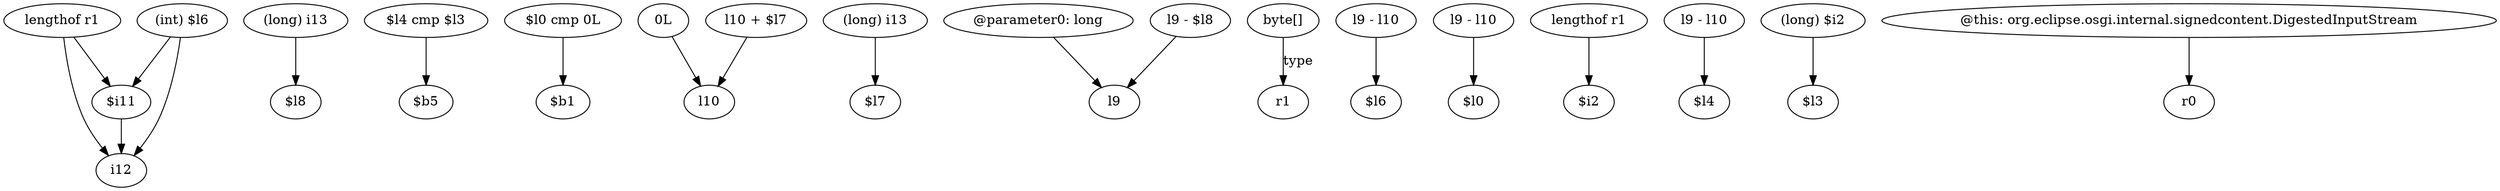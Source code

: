 digraph g {
0[label="$i11"]
1[label="i12"]
0->1[label=""]
2[label="(long) i13"]
3[label="$l8"]
2->3[label=""]
4[label="$l4 cmp $l3"]
5[label="$b5"]
4->5[label=""]
6[label="lengthof r1"]
6->0[label=""]
7[label="$l0 cmp 0L"]
8[label="$b1"]
7->8[label=""]
9[label="0L"]
10[label="l10"]
9->10[label=""]
11[label="(long) i13"]
12[label="$l7"]
11->12[label=""]
13[label="@parameter0: long"]
14[label="l9"]
13->14[label=""]
15[label="byte[]"]
16[label="r1"]
15->16[label="type"]
17[label="l9 - l10"]
18[label="$l6"]
17->18[label=""]
19[label="l10 + $l7"]
19->10[label=""]
6->1[label=""]
20[label="l9 - l10"]
21[label="$l0"]
20->21[label=""]
22[label="lengthof r1"]
23[label="$i2"]
22->23[label=""]
24[label="l9 - l10"]
25[label="$l4"]
24->25[label=""]
26[label="(int) $l6"]
26->1[label=""]
26->0[label=""]
27[label="l9 - $l8"]
27->14[label=""]
28[label="(long) $i2"]
29[label="$l3"]
28->29[label=""]
30[label="@this: org.eclipse.osgi.internal.signedcontent.DigestedInputStream"]
31[label="r0"]
30->31[label=""]
}